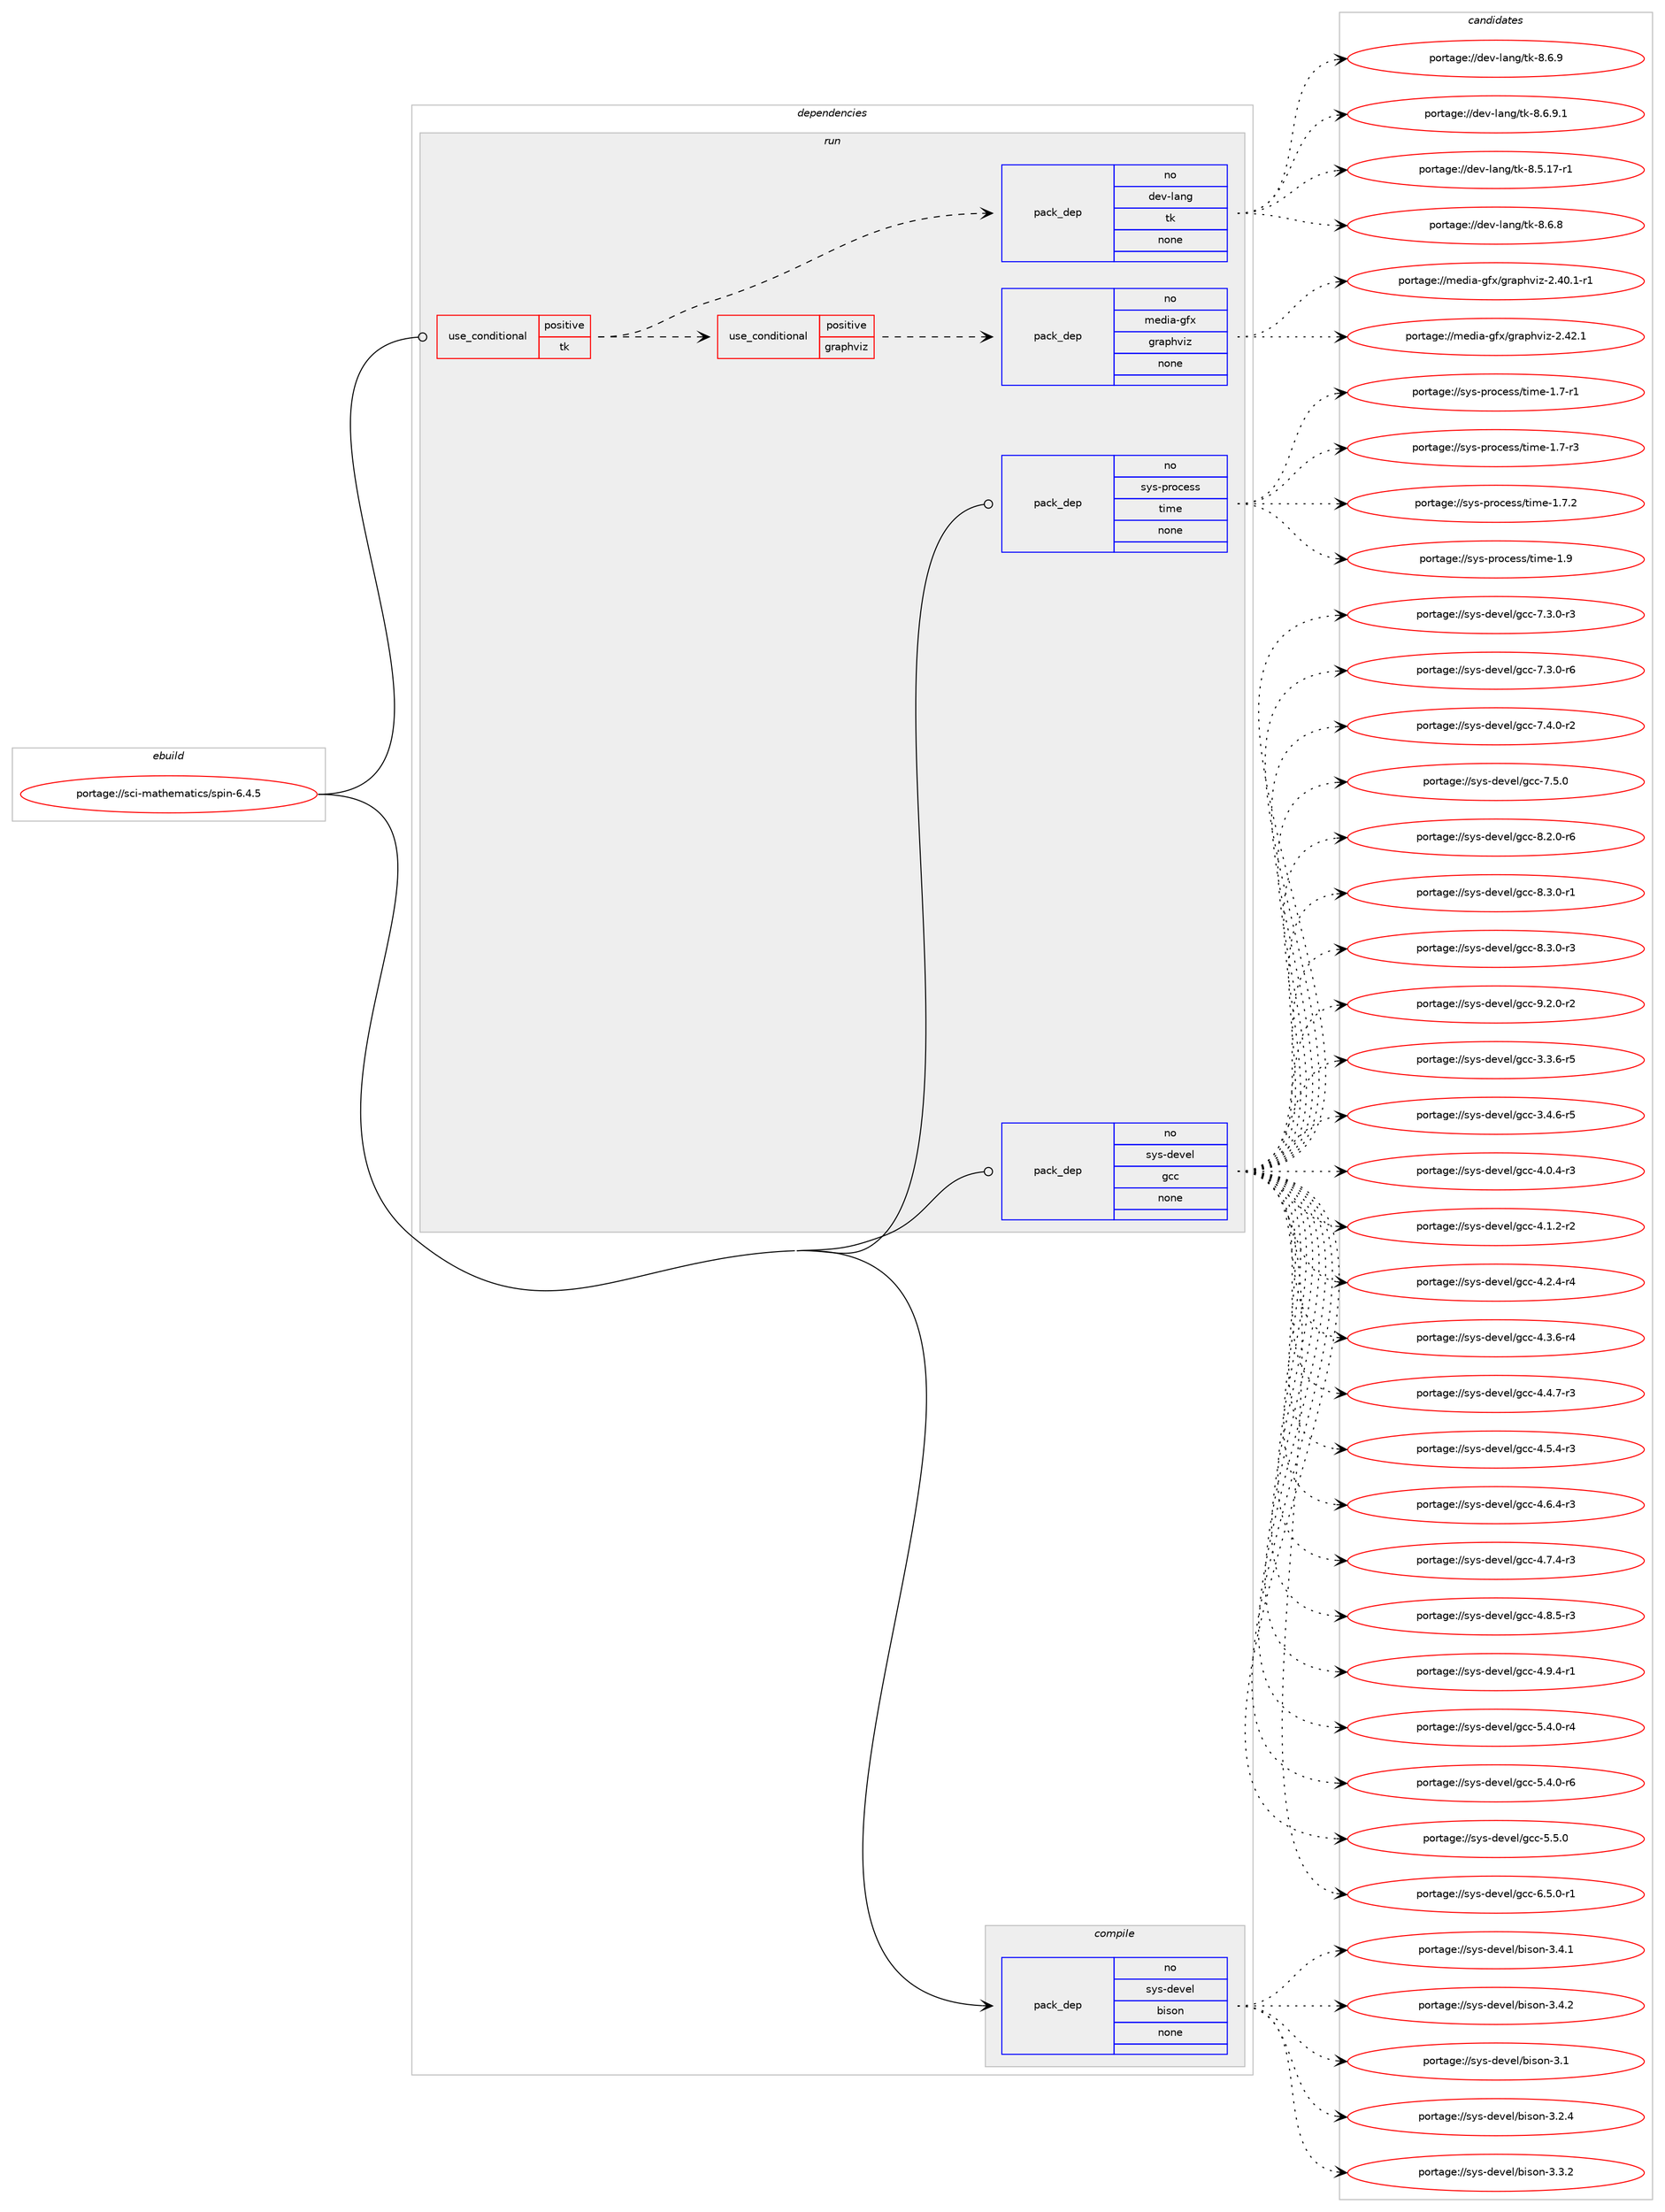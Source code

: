 digraph prolog {

# *************
# Graph options
# *************

newrank=true;
concentrate=true;
compound=true;
graph [rankdir=LR,fontname=Helvetica,fontsize=10,ranksep=1.5];#, ranksep=2.5, nodesep=0.2];
edge  [arrowhead=vee];
node  [fontname=Helvetica,fontsize=10];

# **********
# The ebuild
# **********

subgraph cluster_leftcol {
color=gray;
rank=same;
label=<<i>ebuild</i>>;
id [label="portage://sci-mathematics/spin-6.4.5", color=red, width=4, href="../sci-mathematics/spin-6.4.5.svg"];
}

# ****************
# The dependencies
# ****************

subgraph cluster_midcol {
color=gray;
label=<<i>dependencies</i>>;
subgraph cluster_compile {
fillcolor="#eeeeee";
style=filled;
label=<<i>compile</i>>;
subgraph pack290989 {
dependency395615 [label=<<TABLE BORDER="0" CELLBORDER="1" CELLSPACING="0" CELLPADDING="4" WIDTH="220"><TR><TD ROWSPAN="6" CELLPADDING="30">pack_dep</TD></TR><TR><TD WIDTH="110">no</TD></TR><TR><TD>sys-devel</TD></TR><TR><TD>bison</TD></TR><TR><TD>none</TD></TR><TR><TD></TD></TR></TABLE>>, shape=none, color=blue];
}
id:e -> dependency395615:w [weight=20,style="solid",arrowhead="vee"];
}
subgraph cluster_compileandrun {
fillcolor="#eeeeee";
style=filled;
label=<<i>compile and run</i>>;
}
subgraph cluster_run {
fillcolor="#eeeeee";
style=filled;
label=<<i>run</i>>;
subgraph cond97897 {
dependency395616 [label=<<TABLE BORDER="0" CELLBORDER="1" CELLSPACING="0" CELLPADDING="4"><TR><TD ROWSPAN="3" CELLPADDING="10">use_conditional</TD></TR><TR><TD>positive</TD></TR><TR><TD>tk</TD></TR></TABLE>>, shape=none, color=red];
subgraph pack290990 {
dependency395617 [label=<<TABLE BORDER="0" CELLBORDER="1" CELLSPACING="0" CELLPADDING="4" WIDTH="220"><TR><TD ROWSPAN="6" CELLPADDING="30">pack_dep</TD></TR><TR><TD WIDTH="110">no</TD></TR><TR><TD>dev-lang</TD></TR><TR><TD>tk</TD></TR><TR><TD>none</TD></TR><TR><TD></TD></TR></TABLE>>, shape=none, color=blue];
}
dependency395616:e -> dependency395617:w [weight=20,style="dashed",arrowhead="vee"];
subgraph cond97898 {
dependency395618 [label=<<TABLE BORDER="0" CELLBORDER="1" CELLSPACING="0" CELLPADDING="4"><TR><TD ROWSPAN="3" CELLPADDING="10">use_conditional</TD></TR><TR><TD>positive</TD></TR><TR><TD>graphviz</TD></TR></TABLE>>, shape=none, color=red];
subgraph pack290991 {
dependency395619 [label=<<TABLE BORDER="0" CELLBORDER="1" CELLSPACING="0" CELLPADDING="4" WIDTH="220"><TR><TD ROWSPAN="6" CELLPADDING="30">pack_dep</TD></TR><TR><TD WIDTH="110">no</TD></TR><TR><TD>media-gfx</TD></TR><TR><TD>graphviz</TD></TR><TR><TD>none</TD></TR><TR><TD></TD></TR></TABLE>>, shape=none, color=blue];
}
dependency395618:e -> dependency395619:w [weight=20,style="dashed",arrowhead="vee"];
}
dependency395616:e -> dependency395618:w [weight=20,style="dashed",arrowhead="vee"];
}
id:e -> dependency395616:w [weight=20,style="solid",arrowhead="odot"];
subgraph pack290992 {
dependency395620 [label=<<TABLE BORDER="0" CELLBORDER="1" CELLSPACING="0" CELLPADDING="4" WIDTH="220"><TR><TD ROWSPAN="6" CELLPADDING="30">pack_dep</TD></TR><TR><TD WIDTH="110">no</TD></TR><TR><TD>sys-devel</TD></TR><TR><TD>gcc</TD></TR><TR><TD>none</TD></TR><TR><TD></TD></TR></TABLE>>, shape=none, color=blue];
}
id:e -> dependency395620:w [weight=20,style="solid",arrowhead="odot"];
subgraph pack290993 {
dependency395621 [label=<<TABLE BORDER="0" CELLBORDER="1" CELLSPACING="0" CELLPADDING="4" WIDTH="220"><TR><TD ROWSPAN="6" CELLPADDING="30">pack_dep</TD></TR><TR><TD WIDTH="110">no</TD></TR><TR><TD>sys-process</TD></TR><TR><TD>time</TD></TR><TR><TD>none</TD></TR><TR><TD></TD></TR></TABLE>>, shape=none, color=blue];
}
id:e -> dependency395621:w [weight=20,style="solid",arrowhead="odot"];
}
}

# **************
# The candidates
# **************

subgraph cluster_choices {
rank=same;
color=gray;
label=<<i>candidates</i>>;

subgraph choice290989 {
color=black;
nodesep=1;
choiceportage11512111545100101118101108479810511511111045514649 [label="portage://sys-devel/bison-3.1", color=red, width=4,href="../sys-devel/bison-3.1.svg"];
choiceportage115121115451001011181011084798105115111110455146504652 [label="portage://sys-devel/bison-3.2.4", color=red, width=4,href="../sys-devel/bison-3.2.4.svg"];
choiceportage115121115451001011181011084798105115111110455146514650 [label="portage://sys-devel/bison-3.3.2", color=red, width=4,href="../sys-devel/bison-3.3.2.svg"];
choiceportage115121115451001011181011084798105115111110455146524649 [label="portage://sys-devel/bison-3.4.1", color=red, width=4,href="../sys-devel/bison-3.4.1.svg"];
choiceportage115121115451001011181011084798105115111110455146524650 [label="portage://sys-devel/bison-3.4.2", color=red, width=4,href="../sys-devel/bison-3.4.2.svg"];
dependency395615:e -> choiceportage11512111545100101118101108479810511511111045514649:w [style=dotted,weight="100"];
dependency395615:e -> choiceportage115121115451001011181011084798105115111110455146504652:w [style=dotted,weight="100"];
dependency395615:e -> choiceportage115121115451001011181011084798105115111110455146514650:w [style=dotted,weight="100"];
dependency395615:e -> choiceportage115121115451001011181011084798105115111110455146524649:w [style=dotted,weight="100"];
dependency395615:e -> choiceportage115121115451001011181011084798105115111110455146524650:w [style=dotted,weight="100"];
}
subgraph choice290990 {
color=black;
nodesep=1;
choiceportage100101118451089711010347116107455646534649554511449 [label="portage://dev-lang/tk-8.5.17-r1", color=red, width=4,href="../dev-lang/tk-8.5.17-r1.svg"];
choiceportage100101118451089711010347116107455646544656 [label="portage://dev-lang/tk-8.6.8", color=red, width=4,href="../dev-lang/tk-8.6.8.svg"];
choiceportage100101118451089711010347116107455646544657 [label="portage://dev-lang/tk-8.6.9", color=red, width=4,href="../dev-lang/tk-8.6.9.svg"];
choiceportage1001011184510897110103471161074556465446574649 [label="portage://dev-lang/tk-8.6.9.1", color=red, width=4,href="../dev-lang/tk-8.6.9.1.svg"];
dependency395617:e -> choiceportage100101118451089711010347116107455646534649554511449:w [style=dotted,weight="100"];
dependency395617:e -> choiceportage100101118451089711010347116107455646544656:w [style=dotted,weight="100"];
dependency395617:e -> choiceportage100101118451089711010347116107455646544657:w [style=dotted,weight="100"];
dependency395617:e -> choiceportage1001011184510897110103471161074556465446574649:w [style=dotted,weight="100"];
}
subgraph choice290991 {
color=black;
nodesep=1;
choiceportage10910110010597451031021204710311497112104118105122455046524846494511449 [label="portage://media-gfx/graphviz-2.40.1-r1", color=red, width=4,href="../media-gfx/graphviz-2.40.1-r1.svg"];
choiceportage1091011001059745103102120471031149711210411810512245504652504649 [label="portage://media-gfx/graphviz-2.42.1", color=red, width=4,href="../media-gfx/graphviz-2.42.1.svg"];
dependency395619:e -> choiceportage10910110010597451031021204710311497112104118105122455046524846494511449:w [style=dotted,weight="100"];
dependency395619:e -> choiceportage1091011001059745103102120471031149711210411810512245504652504649:w [style=dotted,weight="100"];
}
subgraph choice290992 {
color=black;
nodesep=1;
choiceportage115121115451001011181011084710399994551465146544511453 [label="portage://sys-devel/gcc-3.3.6-r5", color=red, width=4,href="../sys-devel/gcc-3.3.6-r5.svg"];
choiceportage115121115451001011181011084710399994551465246544511453 [label="portage://sys-devel/gcc-3.4.6-r5", color=red, width=4,href="../sys-devel/gcc-3.4.6-r5.svg"];
choiceportage115121115451001011181011084710399994552464846524511451 [label="portage://sys-devel/gcc-4.0.4-r3", color=red, width=4,href="../sys-devel/gcc-4.0.4-r3.svg"];
choiceportage115121115451001011181011084710399994552464946504511450 [label="portage://sys-devel/gcc-4.1.2-r2", color=red, width=4,href="../sys-devel/gcc-4.1.2-r2.svg"];
choiceportage115121115451001011181011084710399994552465046524511452 [label="portage://sys-devel/gcc-4.2.4-r4", color=red, width=4,href="../sys-devel/gcc-4.2.4-r4.svg"];
choiceportage115121115451001011181011084710399994552465146544511452 [label="portage://sys-devel/gcc-4.3.6-r4", color=red, width=4,href="../sys-devel/gcc-4.3.6-r4.svg"];
choiceportage115121115451001011181011084710399994552465246554511451 [label="portage://sys-devel/gcc-4.4.7-r3", color=red, width=4,href="../sys-devel/gcc-4.4.7-r3.svg"];
choiceportage115121115451001011181011084710399994552465346524511451 [label="portage://sys-devel/gcc-4.5.4-r3", color=red, width=4,href="../sys-devel/gcc-4.5.4-r3.svg"];
choiceportage115121115451001011181011084710399994552465446524511451 [label="portage://sys-devel/gcc-4.6.4-r3", color=red, width=4,href="../sys-devel/gcc-4.6.4-r3.svg"];
choiceportage115121115451001011181011084710399994552465546524511451 [label="portage://sys-devel/gcc-4.7.4-r3", color=red, width=4,href="../sys-devel/gcc-4.7.4-r3.svg"];
choiceportage115121115451001011181011084710399994552465646534511451 [label="portage://sys-devel/gcc-4.8.5-r3", color=red, width=4,href="../sys-devel/gcc-4.8.5-r3.svg"];
choiceportage115121115451001011181011084710399994552465746524511449 [label="portage://sys-devel/gcc-4.9.4-r1", color=red, width=4,href="../sys-devel/gcc-4.9.4-r1.svg"];
choiceportage115121115451001011181011084710399994553465246484511452 [label="portage://sys-devel/gcc-5.4.0-r4", color=red, width=4,href="../sys-devel/gcc-5.4.0-r4.svg"];
choiceportage115121115451001011181011084710399994553465246484511454 [label="portage://sys-devel/gcc-5.4.0-r6", color=red, width=4,href="../sys-devel/gcc-5.4.0-r6.svg"];
choiceportage11512111545100101118101108471039999455346534648 [label="portage://sys-devel/gcc-5.5.0", color=red, width=4,href="../sys-devel/gcc-5.5.0.svg"];
choiceportage115121115451001011181011084710399994554465346484511449 [label="portage://sys-devel/gcc-6.5.0-r1", color=red, width=4,href="../sys-devel/gcc-6.5.0-r1.svg"];
choiceportage115121115451001011181011084710399994555465146484511451 [label="portage://sys-devel/gcc-7.3.0-r3", color=red, width=4,href="../sys-devel/gcc-7.3.0-r3.svg"];
choiceportage115121115451001011181011084710399994555465146484511454 [label="portage://sys-devel/gcc-7.3.0-r6", color=red, width=4,href="../sys-devel/gcc-7.3.0-r6.svg"];
choiceportage115121115451001011181011084710399994555465246484511450 [label="portage://sys-devel/gcc-7.4.0-r2", color=red, width=4,href="../sys-devel/gcc-7.4.0-r2.svg"];
choiceportage11512111545100101118101108471039999455546534648 [label="portage://sys-devel/gcc-7.5.0", color=red, width=4,href="../sys-devel/gcc-7.5.0.svg"];
choiceportage115121115451001011181011084710399994556465046484511454 [label="portage://sys-devel/gcc-8.2.0-r6", color=red, width=4,href="../sys-devel/gcc-8.2.0-r6.svg"];
choiceportage115121115451001011181011084710399994556465146484511449 [label="portage://sys-devel/gcc-8.3.0-r1", color=red, width=4,href="../sys-devel/gcc-8.3.0-r1.svg"];
choiceportage115121115451001011181011084710399994556465146484511451 [label="portage://sys-devel/gcc-8.3.0-r3", color=red, width=4,href="../sys-devel/gcc-8.3.0-r3.svg"];
choiceportage115121115451001011181011084710399994557465046484511450 [label="portage://sys-devel/gcc-9.2.0-r2", color=red, width=4,href="../sys-devel/gcc-9.2.0-r2.svg"];
dependency395620:e -> choiceportage115121115451001011181011084710399994551465146544511453:w [style=dotted,weight="100"];
dependency395620:e -> choiceportage115121115451001011181011084710399994551465246544511453:w [style=dotted,weight="100"];
dependency395620:e -> choiceportage115121115451001011181011084710399994552464846524511451:w [style=dotted,weight="100"];
dependency395620:e -> choiceportage115121115451001011181011084710399994552464946504511450:w [style=dotted,weight="100"];
dependency395620:e -> choiceportage115121115451001011181011084710399994552465046524511452:w [style=dotted,weight="100"];
dependency395620:e -> choiceportage115121115451001011181011084710399994552465146544511452:w [style=dotted,weight="100"];
dependency395620:e -> choiceportage115121115451001011181011084710399994552465246554511451:w [style=dotted,weight="100"];
dependency395620:e -> choiceportage115121115451001011181011084710399994552465346524511451:w [style=dotted,weight="100"];
dependency395620:e -> choiceportage115121115451001011181011084710399994552465446524511451:w [style=dotted,weight="100"];
dependency395620:e -> choiceportage115121115451001011181011084710399994552465546524511451:w [style=dotted,weight="100"];
dependency395620:e -> choiceportage115121115451001011181011084710399994552465646534511451:w [style=dotted,weight="100"];
dependency395620:e -> choiceportage115121115451001011181011084710399994552465746524511449:w [style=dotted,weight="100"];
dependency395620:e -> choiceportage115121115451001011181011084710399994553465246484511452:w [style=dotted,weight="100"];
dependency395620:e -> choiceportage115121115451001011181011084710399994553465246484511454:w [style=dotted,weight="100"];
dependency395620:e -> choiceportage11512111545100101118101108471039999455346534648:w [style=dotted,weight="100"];
dependency395620:e -> choiceportage115121115451001011181011084710399994554465346484511449:w [style=dotted,weight="100"];
dependency395620:e -> choiceportage115121115451001011181011084710399994555465146484511451:w [style=dotted,weight="100"];
dependency395620:e -> choiceportage115121115451001011181011084710399994555465146484511454:w [style=dotted,weight="100"];
dependency395620:e -> choiceportage115121115451001011181011084710399994555465246484511450:w [style=dotted,weight="100"];
dependency395620:e -> choiceportage11512111545100101118101108471039999455546534648:w [style=dotted,weight="100"];
dependency395620:e -> choiceportage115121115451001011181011084710399994556465046484511454:w [style=dotted,weight="100"];
dependency395620:e -> choiceportage115121115451001011181011084710399994556465146484511449:w [style=dotted,weight="100"];
dependency395620:e -> choiceportage115121115451001011181011084710399994556465146484511451:w [style=dotted,weight="100"];
dependency395620:e -> choiceportage115121115451001011181011084710399994557465046484511450:w [style=dotted,weight="100"];
}
subgraph choice290993 {
color=black;
nodesep=1;
choiceportage115121115451121141119910111511547116105109101454946554511449 [label="portage://sys-process/time-1.7-r1", color=red, width=4,href="../sys-process/time-1.7-r1.svg"];
choiceportage115121115451121141119910111511547116105109101454946554511451 [label="portage://sys-process/time-1.7-r3", color=red, width=4,href="../sys-process/time-1.7-r3.svg"];
choiceportage115121115451121141119910111511547116105109101454946554650 [label="portage://sys-process/time-1.7.2", color=red, width=4,href="../sys-process/time-1.7.2.svg"];
choiceportage11512111545112114111991011151154711610510910145494657 [label="portage://sys-process/time-1.9", color=red, width=4,href="../sys-process/time-1.9.svg"];
dependency395621:e -> choiceportage115121115451121141119910111511547116105109101454946554511449:w [style=dotted,weight="100"];
dependency395621:e -> choiceportage115121115451121141119910111511547116105109101454946554511451:w [style=dotted,weight="100"];
dependency395621:e -> choiceportage115121115451121141119910111511547116105109101454946554650:w [style=dotted,weight="100"];
dependency395621:e -> choiceportage11512111545112114111991011151154711610510910145494657:w [style=dotted,weight="100"];
}
}

}
